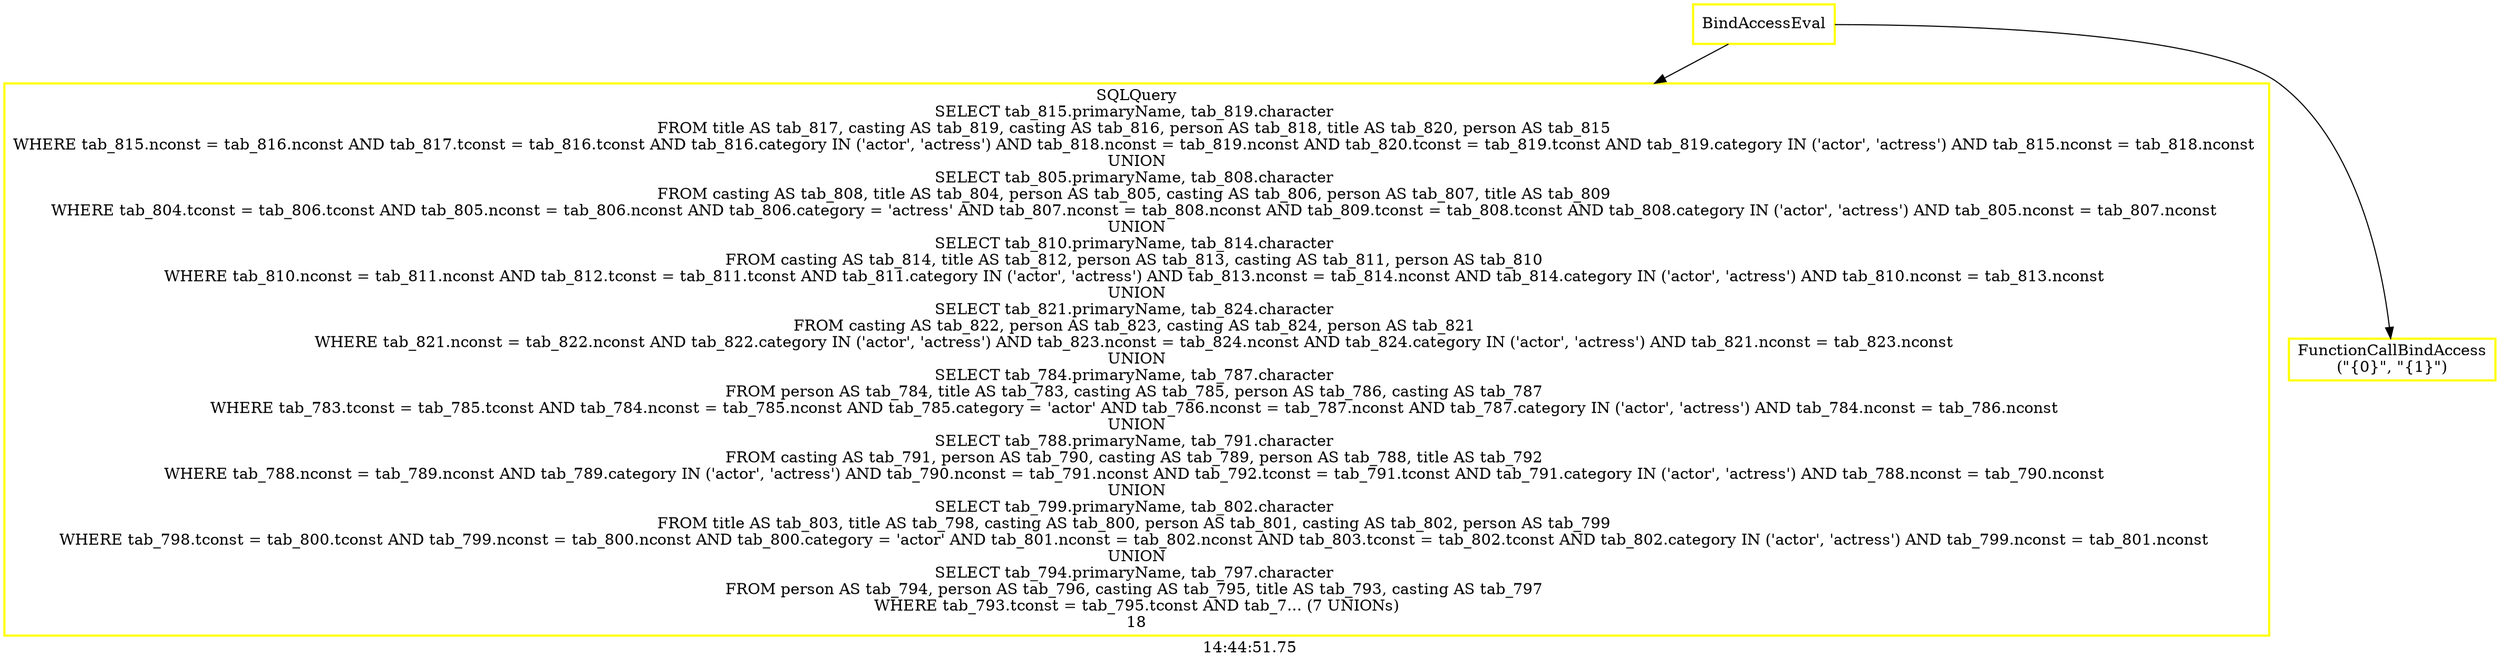 digraph  g{ graph[label = "14:44:51.75"]
node [shape=rectangle, color=black, fontcolor=black, style=bold] edge [color=black] 0 [label="BindAccessEval", color = yellow] ; 
1 [label="SQLQuery
SELECT tab_815.primaryName, tab_819.character 
FROM title AS tab_817, casting AS tab_819, casting AS tab_816, person AS tab_818, title AS tab_820, person AS tab_815 
WHERE tab_815.nconst = tab_816.nconst AND tab_817.tconst = tab_816.tconst AND tab_816.category IN ('actor', 'actress') AND tab_818.nconst = tab_819.nconst AND tab_820.tconst = tab_819.tconst AND tab_819.category IN ('actor', 'actress') AND tab_815.nconst = tab_818.nconst 
UNION
SELECT tab_805.primaryName, tab_808.character 
FROM casting AS tab_808, title AS tab_804, person AS tab_805, casting AS tab_806, person AS tab_807, title AS tab_809 
WHERE tab_804.tconst = tab_806.tconst AND tab_805.nconst = tab_806.nconst AND tab_806.category = 'actress' AND tab_807.nconst = tab_808.nconst AND tab_809.tconst = tab_808.tconst AND tab_808.category IN ('actor', 'actress') AND tab_805.nconst = tab_807.nconst 
UNION
SELECT tab_810.primaryName, tab_814.character 
FROM casting AS tab_814, title AS tab_812, person AS tab_813, casting AS tab_811, person AS tab_810 
WHERE tab_810.nconst = tab_811.nconst AND tab_812.tconst = tab_811.tconst AND tab_811.category IN ('actor', 'actress') AND tab_813.nconst = tab_814.nconst AND tab_814.category IN ('actor', 'actress') AND tab_810.nconst = tab_813.nconst 
UNION
SELECT tab_821.primaryName, tab_824.character 
FROM casting AS tab_822, person AS tab_823, casting AS tab_824, person AS tab_821 
WHERE tab_821.nconst = tab_822.nconst AND tab_822.category IN ('actor', 'actress') AND tab_823.nconst = tab_824.nconst AND tab_824.category IN ('actor', 'actress') AND tab_821.nconst = tab_823.nconst 
UNION
SELECT tab_784.primaryName, tab_787.character 
FROM person AS tab_784, title AS tab_783, casting AS tab_785, person AS tab_786, casting AS tab_787 
WHERE tab_783.tconst = tab_785.tconst AND tab_784.nconst = tab_785.nconst AND tab_785.category = 'actor' AND tab_786.nconst = tab_787.nconst AND tab_787.category IN ('actor', 'actress') AND tab_784.nconst = tab_786.nconst 
UNION
SELECT tab_788.primaryName, tab_791.character 
FROM casting AS tab_791, person AS tab_790, casting AS tab_789, person AS tab_788, title AS tab_792 
WHERE tab_788.nconst = tab_789.nconst AND tab_789.category IN ('actor', 'actress') AND tab_790.nconst = tab_791.nconst AND tab_792.tconst = tab_791.tconst AND tab_791.category IN ('actor', 'actress') AND tab_788.nconst = tab_790.nconst 
UNION
SELECT tab_799.primaryName, tab_802.character 
FROM title AS tab_803, title AS tab_798, casting AS tab_800, person AS tab_801, casting AS tab_802, person AS tab_799 
WHERE tab_798.tconst = tab_800.tconst AND tab_799.nconst = tab_800.nconst AND tab_800.category = 'actor' AND tab_801.nconst = tab_802.nconst AND tab_803.tconst = tab_802.tconst AND tab_802.category IN ('actor', 'actress') AND tab_799.nconst = tab_801.nconst 
UNION
SELECT tab_794.primaryName, tab_797.character 
FROM person AS tab_794, person AS tab_796, casting AS tab_795, title AS tab_793, casting AS tab_797 
WHERE tab_793.tconst = tab_795.tconst AND tab_7... (7 UNIONs)
18", color = yellow] ; 
0 -> 1 ; 
2 [label="FunctionCallBindAccess
(\"{0}\", \"{1}\")", color = yellow] ; 
0 -> 2 ; 
}

